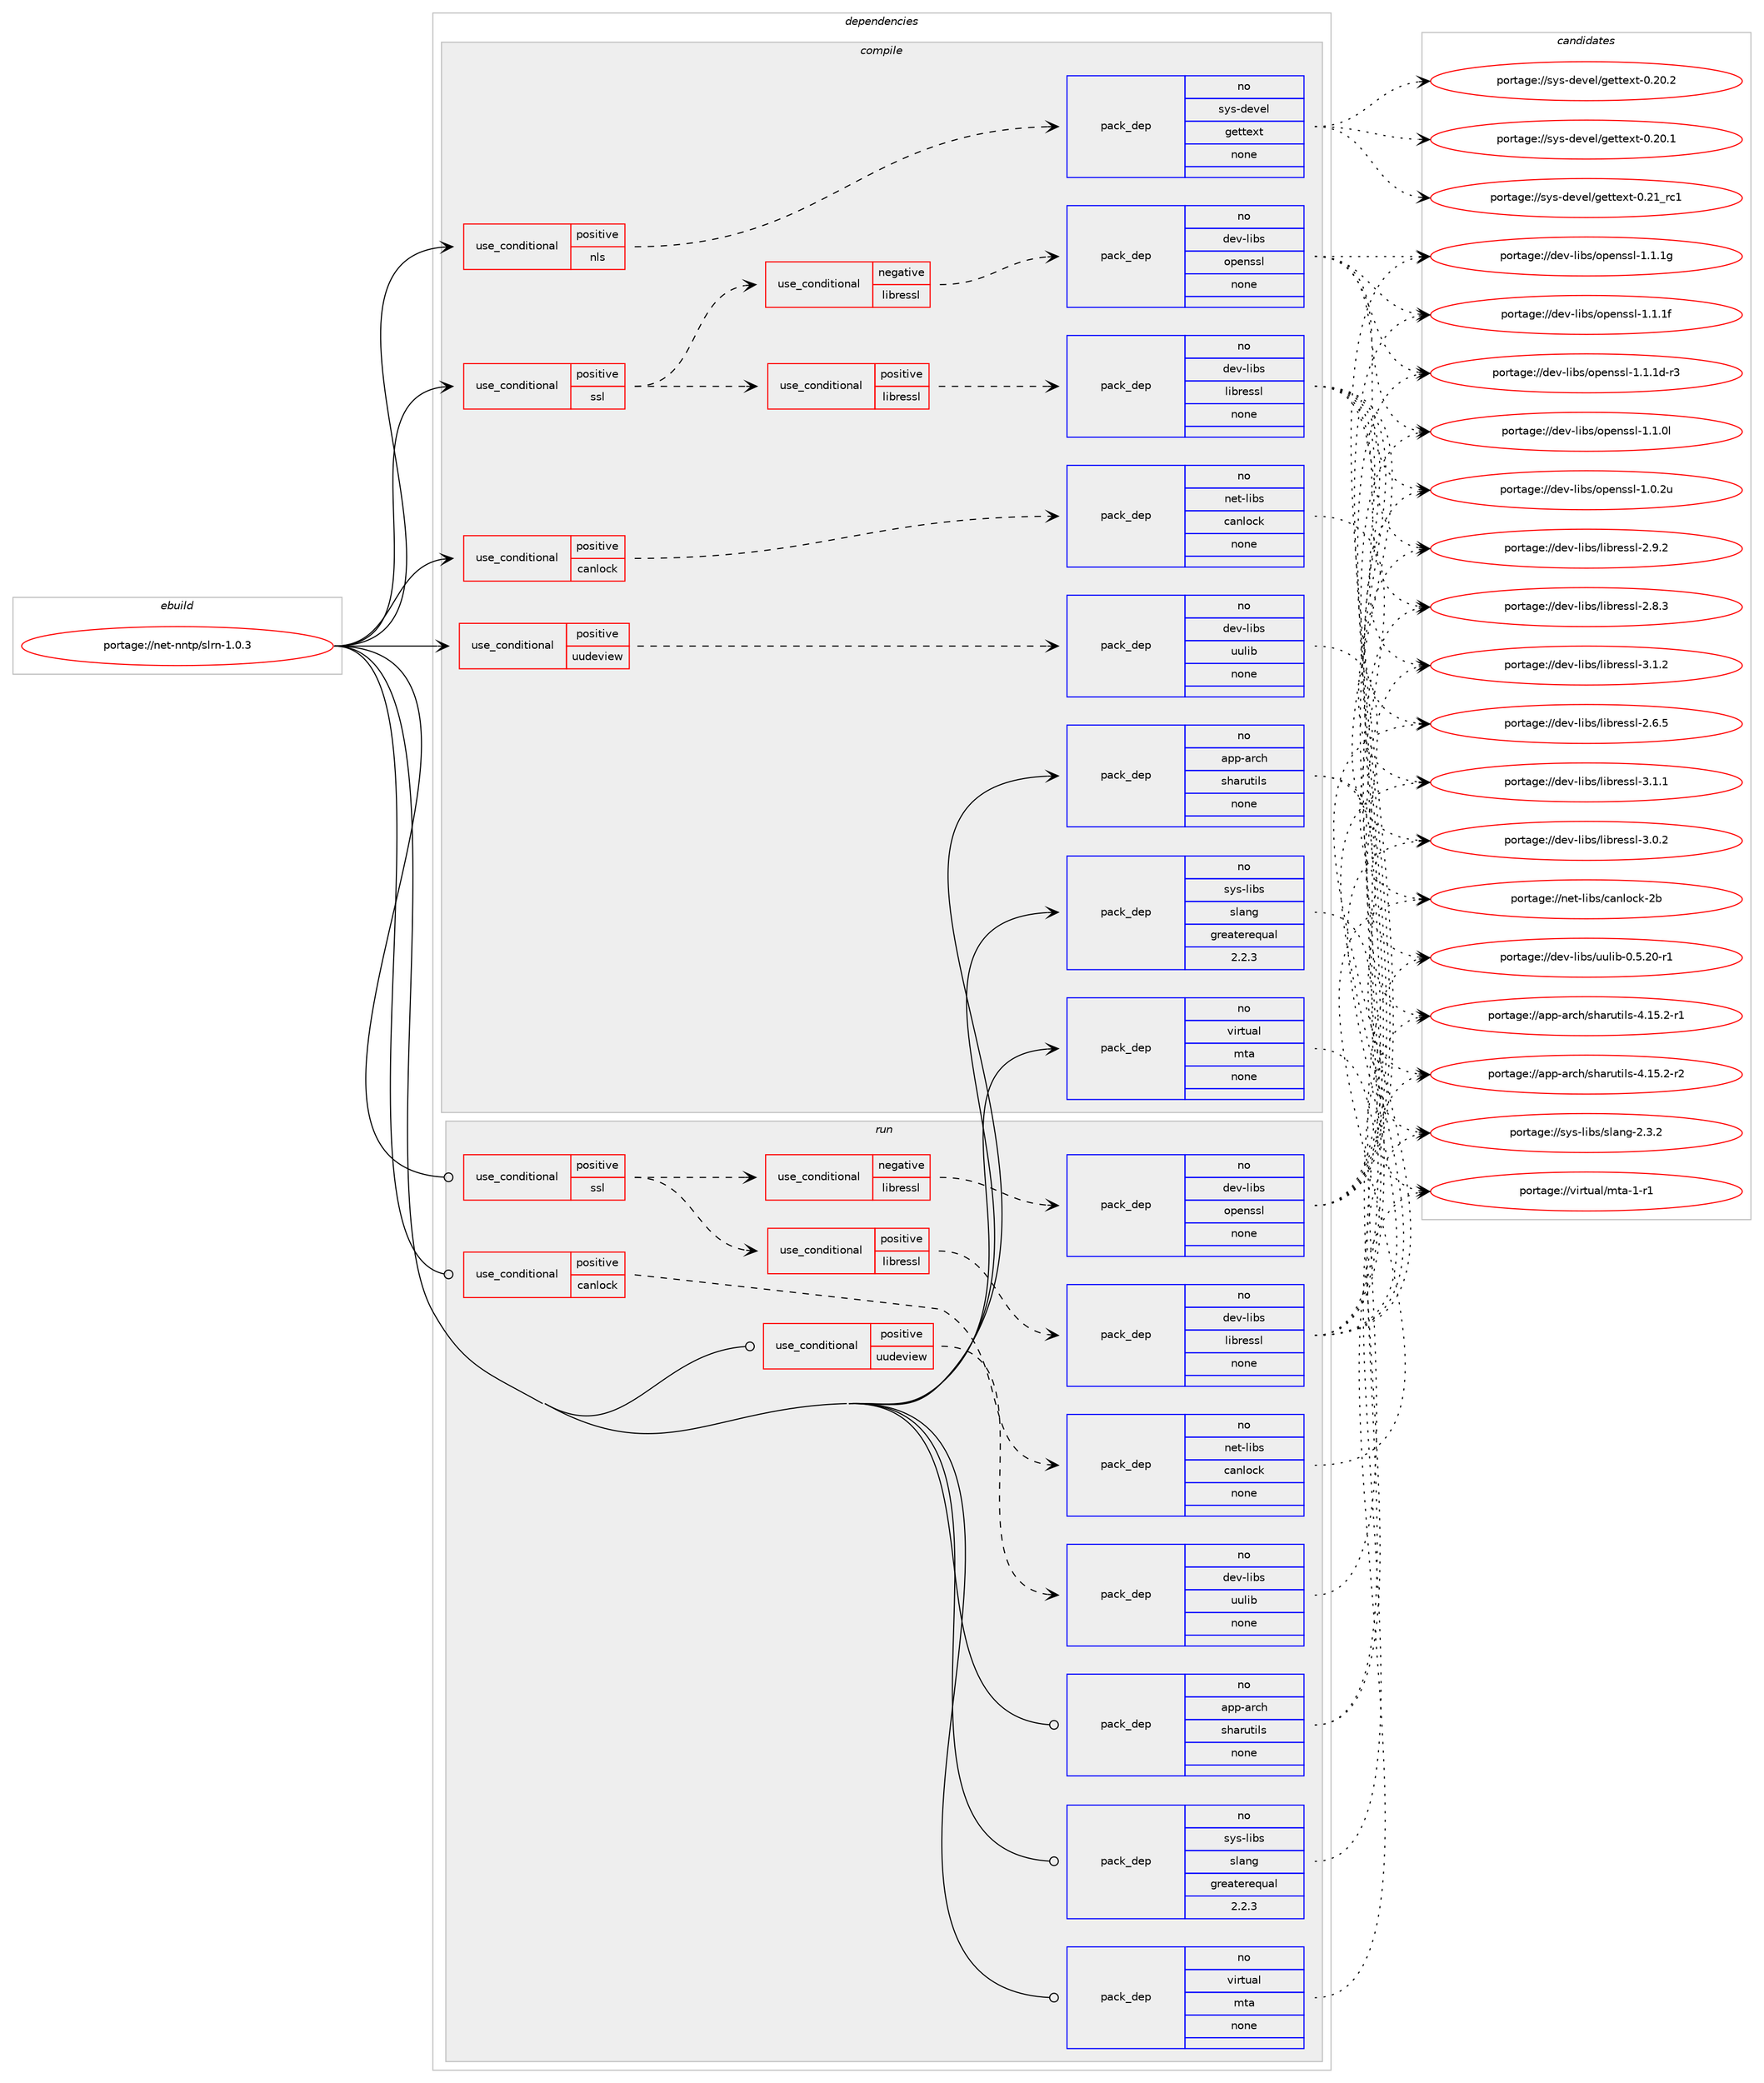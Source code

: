 digraph prolog {

# *************
# Graph options
# *************

newrank=true;
concentrate=true;
compound=true;
graph [rankdir=LR,fontname=Helvetica,fontsize=10,ranksep=1.5];#, ranksep=2.5, nodesep=0.2];
edge  [arrowhead=vee];
node  [fontname=Helvetica,fontsize=10];

# **********
# The ebuild
# **********

subgraph cluster_leftcol {
color=gray;
rank=same;
label=<<i>ebuild</i>>;
id [label="portage://net-nntp/slrn-1.0.3", color=red, width=4, href="../net-nntp/slrn-1.0.3.svg"];
}

# ****************
# The dependencies
# ****************

subgraph cluster_midcol {
color=gray;
label=<<i>dependencies</i>>;
subgraph cluster_compile {
fillcolor="#eeeeee";
style=filled;
label=<<i>compile</i>>;
subgraph cond595 {
dependency6108 [label=<<TABLE BORDER="0" CELLBORDER="1" CELLSPACING="0" CELLPADDING="4"><TR><TD ROWSPAN="3" CELLPADDING="10">use_conditional</TD></TR><TR><TD>positive</TD></TR><TR><TD>canlock</TD></TR></TABLE>>, shape=none, color=red];
subgraph pack5444 {
dependency6109 [label=<<TABLE BORDER="0" CELLBORDER="1" CELLSPACING="0" CELLPADDING="4" WIDTH="220"><TR><TD ROWSPAN="6" CELLPADDING="30">pack_dep</TD></TR><TR><TD WIDTH="110">no</TD></TR><TR><TD>net-libs</TD></TR><TR><TD>canlock</TD></TR><TR><TD>none</TD></TR><TR><TD></TD></TR></TABLE>>, shape=none, color=blue];
}
dependency6108:e -> dependency6109:w [weight=20,style="dashed",arrowhead="vee"];
}
id:e -> dependency6108:w [weight=20,style="solid",arrowhead="vee"];
subgraph cond596 {
dependency6110 [label=<<TABLE BORDER="0" CELLBORDER="1" CELLSPACING="0" CELLPADDING="4"><TR><TD ROWSPAN="3" CELLPADDING="10">use_conditional</TD></TR><TR><TD>positive</TD></TR><TR><TD>nls</TD></TR></TABLE>>, shape=none, color=red];
subgraph pack5445 {
dependency6111 [label=<<TABLE BORDER="0" CELLBORDER="1" CELLSPACING="0" CELLPADDING="4" WIDTH="220"><TR><TD ROWSPAN="6" CELLPADDING="30">pack_dep</TD></TR><TR><TD WIDTH="110">no</TD></TR><TR><TD>sys-devel</TD></TR><TR><TD>gettext</TD></TR><TR><TD>none</TD></TR><TR><TD></TD></TR></TABLE>>, shape=none, color=blue];
}
dependency6110:e -> dependency6111:w [weight=20,style="dashed",arrowhead="vee"];
}
id:e -> dependency6110:w [weight=20,style="solid",arrowhead="vee"];
subgraph cond597 {
dependency6112 [label=<<TABLE BORDER="0" CELLBORDER="1" CELLSPACING="0" CELLPADDING="4"><TR><TD ROWSPAN="3" CELLPADDING="10">use_conditional</TD></TR><TR><TD>positive</TD></TR><TR><TD>ssl</TD></TR></TABLE>>, shape=none, color=red];
subgraph cond598 {
dependency6113 [label=<<TABLE BORDER="0" CELLBORDER="1" CELLSPACING="0" CELLPADDING="4"><TR><TD ROWSPAN="3" CELLPADDING="10">use_conditional</TD></TR><TR><TD>negative</TD></TR><TR><TD>libressl</TD></TR></TABLE>>, shape=none, color=red];
subgraph pack5446 {
dependency6114 [label=<<TABLE BORDER="0" CELLBORDER="1" CELLSPACING="0" CELLPADDING="4" WIDTH="220"><TR><TD ROWSPAN="6" CELLPADDING="30">pack_dep</TD></TR><TR><TD WIDTH="110">no</TD></TR><TR><TD>dev-libs</TD></TR><TR><TD>openssl</TD></TR><TR><TD>none</TD></TR><TR><TD></TD></TR></TABLE>>, shape=none, color=blue];
}
dependency6113:e -> dependency6114:w [weight=20,style="dashed",arrowhead="vee"];
}
dependency6112:e -> dependency6113:w [weight=20,style="dashed",arrowhead="vee"];
subgraph cond599 {
dependency6115 [label=<<TABLE BORDER="0" CELLBORDER="1" CELLSPACING="0" CELLPADDING="4"><TR><TD ROWSPAN="3" CELLPADDING="10">use_conditional</TD></TR><TR><TD>positive</TD></TR><TR><TD>libressl</TD></TR></TABLE>>, shape=none, color=red];
subgraph pack5447 {
dependency6116 [label=<<TABLE BORDER="0" CELLBORDER="1" CELLSPACING="0" CELLPADDING="4" WIDTH="220"><TR><TD ROWSPAN="6" CELLPADDING="30">pack_dep</TD></TR><TR><TD WIDTH="110">no</TD></TR><TR><TD>dev-libs</TD></TR><TR><TD>libressl</TD></TR><TR><TD>none</TD></TR><TR><TD></TD></TR></TABLE>>, shape=none, color=blue];
}
dependency6115:e -> dependency6116:w [weight=20,style="dashed",arrowhead="vee"];
}
dependency6112:e -> dependency6115:w [weight=20,style="dashed",arrowhead="vee"];
}
id:e -> dependency6112:w [weight=20,style="solid",arrowhead="vee"];
subgraph cond600 {
dependency6117 [label=<<TABLE BORDER="0" CELLBORDER="1" CELLSPACING="0" CELLPADDING="4"><TR><TD ROWSPAN="3" CELLPADDING="10">use_conditional</TD></TR><TR><TD>positive</TD></TR><TR><TD>uudeview</TD></TR></TABLE>>, shape=none, color=red];
subgraph pack5448 {
dependency6118 [label=<<TABLE BORDER="0" CELLBORDER="1" CELLSPACING="0" CELLPADDING="4" WIDTH="220"><TR><TD ROWSPAN="6" CELLPADDING="30">pack_dep</TD></TR><TR><TD WIDTH="110">no</TD></TR><TR><TD>dev-libs</TD></TR><TR><TD>uulib</TD></TR><TR><TD>none</TD></TR><TR><TD></TD></TR></TABLE>>, shape=none, color=blue];
}
dependency6117:e -> dependency6118:w [weight=20,style="dashed",arrowhead="vee"];
}
id:e -> dependency6117:w [weight=20,style="solid",arrowhead="vee"];
subgraph pack5449 {
dependency6119 [label=<<TABLE BORDER="0" CELLBORDER="1" CELLSPACING="0" CELLPADDING="4" WIDTH="220"><TR><TD ROWSPAN="6" CELLPADDING="30">pack_dep</TD></TR><TR><TD WIDTH="110">no</TD></TR><TR><TD>app-arch</TD></TR><TR><TD>sharutils</TD></TR><TR><TD>none</TD></TR><TR><TD></TD></TR></TABLE>>, shape=none, color=blue];
}
id:e -> dependency6119:w [weight=20,style="solid",arrowhead="vee"];
subgraph pack5450 {
dependency6120 [label=<<TABLE BORDER="0" CELLBORDER="1" CELLSPACING="0" CELLPADDING="4" WIDTH="220"><TR><TD ROWSPAN="6" CELLPADDING="30">pack_dep</TD></TR><TR><TD WIDTH="110">no</TD></TR><TR><TD>sys-libs</TD></TR><TR><TD>slang</TD></TR><TR><TD>greaterequal</TD></TR><TR><TD>2.2.3</TD></TR></TABLE>>, shape=none, color=blue];
}
id:e -> dependency6120:w [weight=20,style="solid",arrowhead="vee"];
subgraph pack5451 {
dependency6121 [label=<<TABLE BORDER="0" CELLBORDER="1" CELLSPACING="0" CELLPADDING="4" WIDTH="220"><TR><TD ROWSPAN="6" CELLPADDING="30">pack_dep</TD></TR><TR><TD WIDTH="110">no</TD></TR><TR><TD>virtual</TD></TR><TR><TD>mta</TD></TR><TR><TD>none</TD></TR><TR><TD></TD></TR></TABLE>>, shape=none, color=blue];
}
id:e -> dependency6121:w [weight=20,style="solid",arrowhead="vee"];
}
subgraph cluster_compileandrun {
fillcolor="#eeeeee";
style=filled;
label=<<i>compile and run</i>>;
}
subgraph cluster_run {
fillcolor="#eeeeee";
style=filled;
label=<<i>run</i>>;
subgraph cond601 {
dependency6122 [label=<<TABLE BORDER="0" CELLBORDER="1" CELLSPACING="0" CELLPADDING="4"><TR><TD ROWSPAN="3" CELLPADDING="10">use_conditional</TD></TR><TR><TD>positive</TD></TR><TR><TD>canlock</TD></TR></TABLE>>, shape=none, color=red];
subgraph pack5452 {
dependency6123 [label=<<TABLE BORDER="0" CELLBORDER="1" CELLSPACING="0" CELLPADDING="4" WIDTH="220"><TR><TD ROWSPAN="6" CELLPADDING="30">pack_dep</TD></TR><TR><TD WIDTH="110">no</TD></TR><TR><TD>net-libs</TD></TR><TR><TD>canlock</TD></TR><TR><TD>none</TD></TR><TR><TD></TD></TR></TABLE>>, shape=none, color=blue];
}
dependency6122:e -> dependency6123:w [weight=20,style="dashed",arrowhead="vee"];
}
id:e -> dependency6122:w [weight=20,style="solid",arrowhead="odot"];
subgraph cond602 {
dependency6124 [label=<<TABLE BORDER="0" CELLBORDER="1" CELLSPACING="0" CELLPADDING="4"><TR><TD ROWSPAN="3" CELLPADDING="10">use_conditional</TD></TR><TR><TD>positive</TD></TR><TR><TD>ssl</TD></TR></TABLE>>, shape=none, color=red];
subgraph cond603 {
dependency6125 [label=<<TABLE BORDER="0" CELLBORDER="1" CELLSPACING="0" CELLPADDING="4"><TR><TD ROWSPAN="3" CELLPADDING="10">use_conditional</TD></TR><TR><TD>negative</TD></TR><TR><TD>libressl</TD></TR></TABLE>>, shape=none, color=red];
subgraph pack5453 {
dependency6126 [label=<<TABLE BORDER="0" CELLBORDER="1" CELLSPACING="0" CELLPADDING="4" WIDTH="220"><TR><TD ROWSPAN="6" CELLPADDING="30">pack_dep</TD></TR><TR><TD WIDTH="110">no</TD></TR><TR><TD>dev-libs</TD></TR><TR><TD>openssl</TD></TR><TR><TD>none</TD></TR><TR><TD></TD></TR></TABLE>>, shape=none, color=blue];
}
dependency6125:e -> dependency6126:w [weight=20,style="dashed",arrowhead="vee"];
}
dependency6124:e -> dependency6125:w [weight=20,style="dashed",arrowhead="vee"];
subgraph cond604 {
dependency6127 [label=<<TABLE BORDER="0" CELLBORDER="1" CELLSPACING="0" CELLPADDING="4"><TR><TD ROWSPAN="3" CELLPADDING="10">use_conditional</TD></TR><TR><TD>positive</TD></TR><TR><TD>libressl</TD></TR></TABLE>>, shape=none, color=red];
subgraph pack5454 {
dependency6128 [label=<<TABLE BORDER="0" CELLBORDER="1" CELLSPACING="0" CELLPADDING="4" WIDTH="220"><TR><TD ROWSPAN="6" CELLPADDING="30">pack_dep</TD></TR><TR><TD WIDTH="110">no</TD></TR><TR><TD>dev-libs</TD></TR><TR><TD>libressl</TD></TR><TR><TD>none</TD></TR><TR><TD></TD></TR></TABLE>>, shape=none, color=blue];
}
dependency6127:e -> dependency6128:w [weight=20,style="dashed",arrowhead="vee"];
}
dependency6124:e -> dependency6127:w [weight=20,style="dashed",arrowhead="vee"];
}
id:e -> dependency6124:w [weight=20,style="solid",arrowhead="odot"];
subgraph cond605 {
dependency6129 [label=<<TABLE BORDER="0" CELLBORDER="1" CELLSPACING="0" CELLPADDING="4"><TR><TD ROWSPAN="3" CELLPADDING="10">use_conditional</TD></TR><TR><TD>positive</TD></TR><TR><TD>uudeview</TD></TR></TABLE>>, shape=none, color=red];
subgraph pack5455 {
dependency6130 [label=<<TABLE BORDER="0" CELLBORDER="1" CELLSPACING="0" CELLPADDING="4" WIDTH="220"><TR><TD ROWSPAN="6" CELLPADDING="30">pack_dep</TD></TR><TR><TD WIDTH="110">no</TD></TR><TR><TD>dev-libs</TD></TR><TR><TD>uulib</TD></TR><TR><TD>none</TD></TR><TR><TD></TD></TR></TABLE>>, shape=none, color=blue];
}
dependency6129:e -> dependency6130:w [weight=20,style="dashed",arrowhead="vee"];
}
id:e -> dependency6129:w [weight=20,style="solid",arrowhead="odot"];
subgraph pack5456 {
dependency6131 [label=<<TABLE BORDER="0" CELLBORDER="1" CELLSPACING="0" CELLPADDING="4" WIDTH="220"><TR><TD ROWSPAN="6" CELLPADDING="30">pack_dep</TD></TR><TR><TD WIDTH="110">no</TD></TR><TR><TD>app-arch</TD></TR><TR><TD>sharutils</TD></TR><TR><TD>none</TD></TR><TR><TD></TD></TR></TABLE>>, shape=none, color=blue];
}
id:e -> dependency6131:w [weight=20,style="solid",arrowhead="odot"];
subgraph pack5457 {
dependency6132 [label=<<TABLE BORDER="0" CELLBORDER="1" CELLSPACING="0" CELLPADDING="4" WIDTH="220"><TR><TD ROWSPAN="6" CELLPADDING="30">pack_dep</TD></TR><TR><TD WIDTH="110">no</TD></TR><TR><TD>sys-libs</TD></TR><TR><TD>slang</TD></TR><TR><TD>greaterequal</TD></TR><TR><TD>2.2.3</TD></TR></TABLE>>, shape=none, color=blue];
}
id:e -> dependency6132:w [weight=20,style="solid",arrowhead="odot"];
subgraph pack5458 {
dependency6133 [label=<<TABLE BORDER="0" CELLBORDER="1" CELLSPACING="0" CELLPADDING="4" WIDTH="220"><TR><TD ROWSPAN="6" CELLPADDING="30">pack_dep</TD></TR><TR><TD WIDTH="110">no</TD></TR><TR><TD>virtual</TD></TR><TR><TD>mta</TD></TR><TR><TD>none</TD></TR><TR><TD></TD></TR></TABLE>>, shape=none, color=blue];
}
id:e -> dependency6133:w [weight=20,style="solid",arrowhead="odot"];
}
}

# **************
# The candidates
# **************

subgraph cluster_choices {
rank=same;
color=gray;
label=<<i>candidates</i>>;

subgraph choice5444 {
color=black;
nodesep=1;
choice110101116451081059811547999711010811199107455098 [label="portage://net-libs/canlock-2b", color=red, width=4,href="../net-libs/canlock-2b.svg"];
dependency6109:e -> choice110101116451081059811547999711010811199107455098:w [style=dotted,weight="100"];
}
subgraph choice5445 {
color=black;
nodesep=1;
choice11512111545100101118101108471031011161161011201164548465049951149949 [label="portage://sys-devel/gettext-0.21_rc1", color=red, width=4,href="../sys-devel/gettext-0.21_rc1.svg"];
choice115121115451001011181011084710310111611610112011645484650484650 [label="portage://sys-devel/gettext-0.20.2", color=red, width=4,href="../sys-devel/gettext-0.20.2.svg"];
choice115121115451001011181011084710310111611610112011645484650484649 [label="portage://sys-devel/gettext-0.20.1", color=red, width=4,href="../sys-devel/gettext-0.20.1.svg"];
dependency6111:e -> choice11512111545100101118101108471031011161161011201164548465049951149949:w [style=dotted,weight="100"];
dependency6111:e -> choice115121115451001011181011084710310111611610112011645484650484650:w [style=dotted,weight="100"];
dependency6111:e -> choice115121115451001011181011084710310111611610112011645484650484649:w [style=dotted,weight="100"];
}
subgraph choice5446 {
color=black;
nodesep=1;
choice100101118451081059811547111112101110115115108454946494649103 [label="portage://dev-libs/openssl-1.1.1g", color=red, width=4,href="../dev-libs/openssl-1.1.1g.svg"];
choice100101118451081059811547111112101110115115108454946494649102 [label="portage://dev-libs/openssl-1.1.1f", color=red, width=4,href="../dev-libs/openssl-1.1.1f.svg"];
choice1001011184510810598115471111121011101151151084549464946491004511451 [label="portage://dev-libs/openssl-1.1.1d-r3", color=red, width=4,href="../dev-libs/openssl-1.1.1d-r3.svg"];
choice100101118451081059811547111112101110115115108454946494648108 [label="portage://dev-libs/openssl-1.1.0l", color=red, width=4,href="../dev-libs/openssl-1.1.0l.svg"];
choice100101118451081059811547111112101110115115108454946484650117 [label="portage://dev-libs/openssl-1.0.2u", color=red, width=4,href="../dev-libs/openssl-1.0.2u.svg"];
dependency6114:e -> choice100101118451081059811547111112101110115115108454946494649103:w [style=dotted,weight="100"];
dependency6114:e -> choice100101118451081059811547111112101110115115108454946494649102:w [style=dotted,weight="100"];
dependency6114:e -> choice1001011184510810598115471111121011101151151084549464946491004511451:w [style=dotted,weight="100"];
dependency6114:e -> choice100101118451081059811547111112101110115115108454946494648108:w [style=dotted,weight="100"];
dependency6114:e -> choice100101118451081059811547111112101110115115108454946484650117:w [style=dotted,weight="100"];
}
subgraph choice5447 {
color=black;
nodesep=1;
choice10010111845108105981154710810598114101115115108455146494650 [label="portage://dev-libs/libressl-3.1.2", color=red, width=4,href="../dev-libs/libressl-3.1.2.svg"];
choice10010111845108105981154710810598114101115115108455146494649 [label="portage://dev-libs/libressl-3.1.1", color=red, width=4,href="../dev-libs/libressl-3.1.1.svg"];
choice10010111845108105981154710810598114101115115108455146484650 [label="portage://dev-libs/libressl-3.0.2", color=red, width=4,href="../dev-libs/libressl-3.0.2.svg"];
choice10010111845108105981154710810598114101115115108455046574650 [label="portage://dev-libs/libressl-2.9.2", color=red, width=4,href="../dev-libs/libressl-2.9.2.svg"];
choice10010111845108105981154710810598114101115115108455046564651 [label="portage://dev-libs/libressl-2.8.3", color=red, width=4,href="../dev-libs/libressl-2.8.3.svg"];
choice10010111845108105981154710810598114101115115108455046544653 [label="portage://dev-libs/libressl-2.6.5", color=red, width=4,href="../dev-libs/libressl-2.6.5.svg"];
dependency6116:e -> choice10010111845108105981154710810598114101115115108455146494650:w [style=dotted,weight="100"];
dependency6116:e -> choice10010111845108105981154710810598114101115115108455146494649:w [style=dotted,weight="100"];
dependency6116:e -> choice10010111845108105981154710810598114101115115108455146484650:w [style=dotted,weight="100"];
dependency6116:e -> choice10010111845108105981154710810598114101115115108455046574650:w [style=dotted,weight="100"];
dependency6116:e -> choice10010111845108105981154710810598114101115115108455046564651:w [style=dotted,weight="100"];
dependency6116:e -> choice10010111845108105981154710810598114101115115108455046544653:w [style=dotted,weight="100"];
}
subgraph choice5448 {
color=black;
nodesep=1;
choice10010111845108105981154711711710810598454846534650484511449 [label="portage://dev-libs/uulib-0.5.20-r1", color=red, width=4,href="../dev-libs/uulib-0.5.20-r1.svg"];
dependency6118:e -> choice10010111845108105981154711711710810598454846534650484511449:w [style=dotted,weight="100"];
}
subgraph choice5449 {
color=black;
nodesep=1;
choice971121124597114991044711510497114117116105108115455246495346504511450 [label="portage://app-arch/sharutils-4.15.2-r2", color=red, width=4,href="../app-arch/sharutils-4.15.2-r2.svg"];
choice971121124597114991044711510497114117116105108115455246495346504511449 [label="portage://app-arch/sharutils-4.15.2-r1", color=red, width=4,href="../app-arch/sharutils-4.15.2-r1.svg"];
dependency6119:e -> choice971121124597114991044711510497114117116105108115455246495346504511450:w [style=dotted,weight="100"];
dependency6119:e -> choice971121124597114991044711510497114117116105108115455246495346504511449:w [style=dotted,weight="100"];
}
subgraph choice5450 {
color=black;
nodesep=1;
choice11512111545108105981154711510897110103455046514650 [label="portage://sys-libs/slang-2.3.2", color=red, width=4,href="../sys-libs/slang-2.3.2.svg"];
dependency6120:e -> choice11512111545108105981154711510897110103455046514650:w [style=dotted,weight="100"];
}
subgraph choice5451 {
color=black;
nodesep=1;
choice11810511411611797108471091169745494511449 [label="portage://virtual/mta-1-r1", color=red, width=4,href="../virtual/mta-1-r1.svg"];
dependency6121:e -> choice11810511411611797108471091169745494511449:w [style=dotted,weight="100"];
}
subgraph choice5452 {
color=black;
nodesep=1;
choice110101116451081059811547999711010811199107455098 [label="portage://net-libs/canlock-2b", color=red, width=4,href="../net-libs/canlock-2b.svg"];
dependency6123:e -> choice110101116451081059811547999711010811199107455098:w [style=dotted,weight="100"];
}
subgraph choice5453 {
color=black;
nodesep=1;
choice100101118451081059811547111112101110115115108454946494649103 [label="portage://dev-libs/openssl-1.1.1g", color=red, width=4,href="../dev-libs/openssl-1.1.1g.svg"];
choice100101118451081059811547111112101110115115108454946494649102 [label="portage://dev-libs/openssl-1.1.1f", color=red, width=4,href="../dev-libs/openssl-1.1.1f.svg"];
choice1001011184510810598115471111121011101151151084549464946491004511451 [label="portage://dev-libs/openssl-1.1.1d-r3", color=red, width=4,href="../dev-libs/openssl-1.1.1d-r3.svg"];
choice100101118451081059811547111112101110115115108454946494648108 [label="portage://dev-libs/openssl-1.1.0l", color=red, width=4,href="../dev-libs/openssl-1.1.0l.svg"];
choice100101118451081059811547111112101110115115108454946484650117 [label="portage://dev-libs/openssl-1.0.2u", color=red, width=4,href="../dev-libs/openssl-1.0.2u.svg"];
dependency6126:e -> choice100101118451081059811547111112101110115115108454946494649103:w [style=dotted,weight="100"];
dependency6126:e -> choice100101118451081059811547111112101110115115108454946494649102:w [style=dotted,weight="100"];
dependency6126:e -> choice1001011184510810598115471111121011101151151084549464946491004511451:w [style=dotted,weight="100"];
dependency6126:e -> choice100101118451081059811547111112101110115115108454946494648108:w [style=dotted,weight="100"];
dependency6126:e -> choice100101118451081059811547111112101110115115108454946484650117:w [style=dotted,weight="100"];
}
subgraph choice5454 {
color=black;
nodesep=1;
choice10010111845108105981154710810598114101115115108455146494650 [label="portage://dev-libs/libressl-3.1.2", color=red, width=4,href="../dev-libs/libressl-3.1.2.svg"];
choice10010111845108105981154710810598114101115115108455146494649 [label="portage://dev-libs/libressl-3.1.1", color=red, width=4,href="../dev-libs/libressl-3.1.1.svg"];
choice10010111845108105981154710810598114101115115108455146484650 [label="portage://dev-libs/libressl-3.0.2", color=red, width=4,href="../dev-libs/libressl-3.0.2.svg"];
choice10010111845108105981154710810598114101115115108455046574650 [label="portage://dev-libs/libressl-2.9.2", color=red, width=4,href="../dev-libs/libressl-2.9.2.svg"];
choice10010111845108105981154710810598114101115115108455046564651 [label="portage://dev-libs/libressl-2.8.3", color=red, width=4,href="../dev-libs/libressl-2.8.3.svg"];
choice10010111845108105981154710810598114101115115108455046544653 [label="portage://dev-libs/libressl-2.6.5", color=red, width=4,href="../dev-libs/libressl-2.6.5.svg"];
dependency6128:e -> choice10010111845108105981154710810598114101115115108455146494650:w [style=dotted,weight="100"];
dependency6128:e -> choice10010111845108105981154710810598114101115115108455146494649:w [style=dotted,weight="100"];
dependency6128:e -> choice10010111845108105981154710810598114101115115108455146484650:w [style=dotted,weight="100"];
dependency6128:e -> choice10010111845108105981154710810598114101115115108455046574650:w [style=dotted,weight="100"];
dependency6128:e -> choice10010111845108105981154710810598114101115115108455046564651:w [style=dotted,weight="100"];
dependency6128:e -> choice10010111845108105981154710810598114101115115108455046544653:w [style=dotted,weight="100"];
}
subgraph choice5455 {
color=black;
nodesep=1;
choice10010111845108105981154711711710810598454846534650484511449 [label="portage://dev-libs/uulib-0.5.20-r1", color=red, width=4,href="../dev-libs/uulib-0.5.20-r1.svg"];
dependency6130:e -> choice10010111845108105981154711711710810598454846534650484511449:w [style=dotted,weight="100"];
}
subgraph choice5456 {
color=black;
nodesep=1;
choice971121124597114991044711510497114117116105108115455246495346504511450 [label="portage://app-arch/sharutils-4.15.2-r2", color=red, width=4,href="../app-arch/sharutils-4.15.2-r2.svg"];
choice971121124597114991044711510497114117116105108115455246495346504511449 [label="portage://app-arch/sharutils-4.15.2-r1", color=red, width=4,href="../app-arch/sharutils-4.15.2-r1.svg"];
dependency6131:e -> choice971121124597114991044711510497114117116105108115455246495346504511450:w [style=dotted,weight="100"];
dependency6131:e -> choice971121124597114991044711510497114117116105108115455246495346504511449:w [style=dotted,weight="100"];
}
subgraph choice5457 {
color=black;
nodesep=1;
choice11512111545108105981154711510897110103455046514650 [label="portage://sys-libs/slang-2.3.2", color=red, width=4,href="../sys-libs/slang-2.3.2.svg"];
dependency6132:e -> choice11512111545108105981154711510897110103455046514650:w [style=dotted,weight="100"];
}
subgraph choice5458 {
color=black;
nodesep=1;
choice11810511411611797108471091169745494511449 [label="portage://virtual/mta-1-r1", color=red, width=4,href="../virtual/mta-1-r1.svg"];
dependency6133:e -> choice11810511411611797108471091169745494511449:w [style=dotted,weight="100"];
}
}

}
